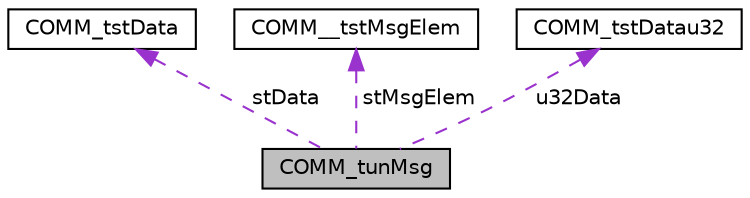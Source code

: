 digraph "COMM_tunMsg"
{
  edge [fontname="Helvetica",fontsize="10",labelfontname="Helvetica",labelfontsize="10"];
  node [fontname="Helvetica",fontsize="10",shape=record];
  Node1 [label="COMM_tunMsg",height=0.2,width=0.4,color="black", fillcolor="grey75", style="filled", fontcolor="black"];
  Node2 -> Node1 [dir="back",color="darkorchid3",fontsize="10",style="dashed",label=" stData" ,fontname="Helvetica"];
  Node2 [label="COMM_tstData",height=0.2,width=0.4,color="black", fillcolor="white", style="filled",URL="$struct_c_o_m_m__tst_data.html"];
  Node3 -> Node1 [dir="back",color="darkorchid3",fontsize="10",style="dashed",label=" stMsgElem" ,fontname="Helvetica"];
  Node3 [label="COMM__tstMsgElem",height=0.2,width=0.4,color="black", fillcolor="white", style="filled",URL="$struct_c_o_m_m____tst_msg_elem.html"];
  Node4 -> Node1 [dir="back",color="darkorchid3",fontsize="10",style="dashed",label=" u32Data" ,fontname="Helvetica"];
  Node4 [label="COMM_tstDatau32",height=0.2,width=0.4,color="black", fillcolor="white", style="filled",URL="$struct_c_o_m_m__tst_datau32.html"];
}
